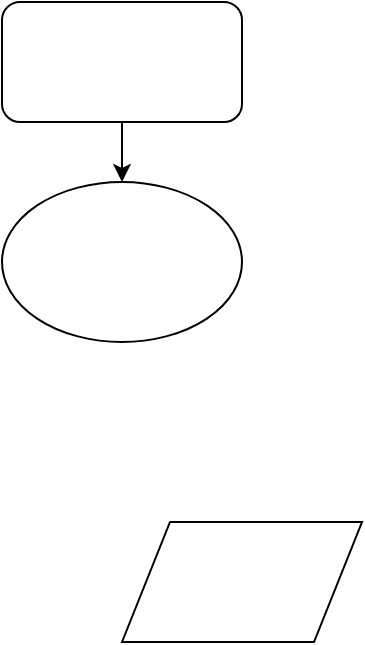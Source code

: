 <mxfile version="11.1.4" type="github"><diagram id="itEe2mei7fyZE8rRXj0x" name="第 1 页"><mxGraphModel dx="868" dy="1621" grid="1" gridSize="10" guides="1" tooltips="1" connect="1" arrows="1" fold="1" page="1" pageScale="1" pageWidth="827" pageHeight="1169" math="0" shadow="0"><root><mxCell id="0"/><mxCell id="1" parent="0"/><mxCell id="rzhAq9TeJuwS7_p-WDVk-2" style="edgeStyle=orthogonalEdgeStyle;rounded=0;orthogonalLoop=1;jettySize=auto;html=1;entryX=0.5;entryY=0;entryDx=0;entryDy=0;" parent="1" source="rzhAq9TeJuwS7_p-WDVk-1" target="rzhAq9TeJuwS7_p-WDVk-3" edge="1"><mxGeometry relative="1" as="geometry"><mxPoint x="250" y="-180" as="targetPoint"/><Array as="points"/></mxGeometry></mxCell><mxCell id="rzhAq9TeJuwS7_p-WDVk-1" value="" style="rounded=1;whiteSpace=wrap;html=1;" parent="1" vertex="1"><mxGeometry x="190" y="-310" width="120" height="60" as="geometry"/></mxCell><mxCell id="rzhAq9TeJuwS7_p-WDVk-3" value="" style="ellipse;whiteSpace=wrap;html=1;" parent="1" vertex="1"><mxGeometry x="190" y="-220" width="120" height="80" as="geometry"/></mxCell><mxCell id="NUGoX77cUIENpVV_aPWI-1" value="" style="shape=parallelogram;perimeter=parallelogramPerimeter;whiteSpace=wrap;html=1;" vertex="1" parent="1"><mxGeometry x="250" y="-50" width="120" height="60" as="geometry"/></mxCell></root></mxGraphModel></diagram></mxfile>